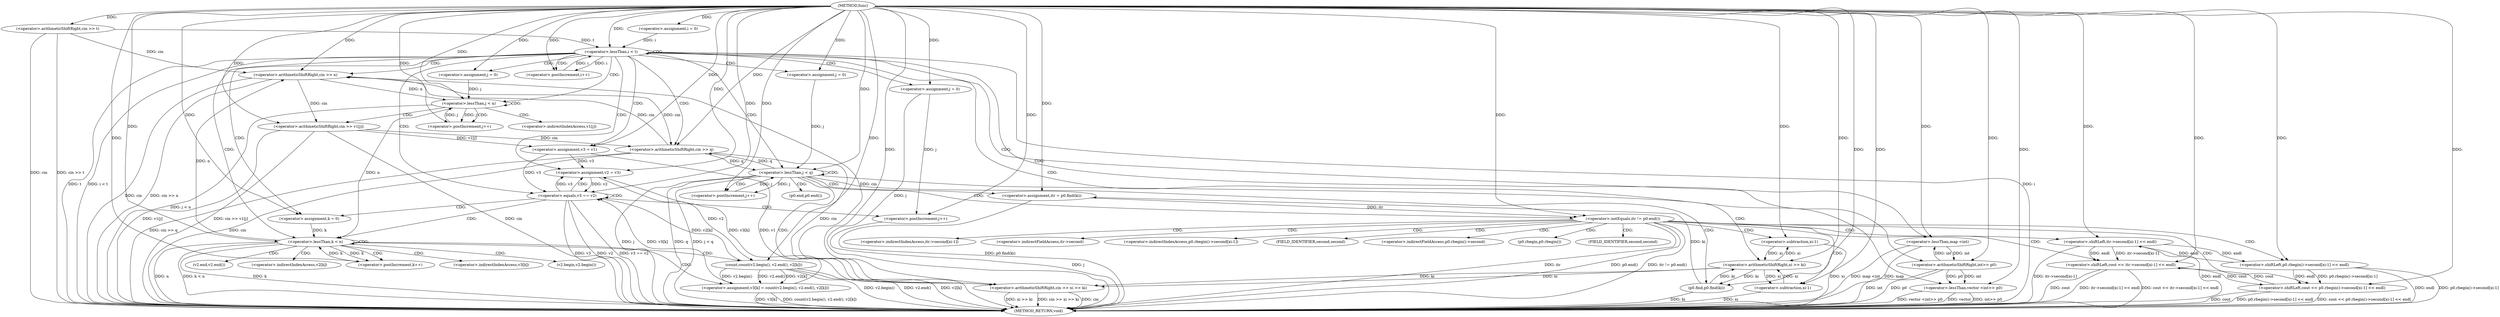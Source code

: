 digraph "func" {  
"1000101" [label = "(METHOD,func)" ]
"1000244" [label = "(METHOD_RETURN,void)" ]
"1000108" [label = "(<operator>.arithmeticShiftRight,cin >> t)" ]
"1000113" [label = "(<operator>.assignment,i = 0)" ]
"1000116" [label = "(<operator>.lessThan,i < t)" ]
"1000119" [label = "(<operator>.postIncrement,i++)" ]
"1000122" [label = "(<operator>.arithmeticShiftRight,cin >> n)" ]
"1000151" [label = "(<operator>.assignment,v3 = v1)" ]
"1000193" [label = "(<operator>.arithmeticShiftRight,cin >> q)" ]
"1000127" [label = "(<operator>.lessThan,map <int)" ]
"1000130" [label = "(<operator>.lessThan,vector <int>> p0)" ]
"1000137" [label = "(<operator>.assignment,j = 0)" ]
"1000140" [label = "(<operator>.lessThan,j < n)" ]
"1000143" [label = "(<operator>.postIncrement,j++)" ]
"1000145" [label = "(<operator>.arithmeticShiftRight,cin >> v1[j])" ]
"1000157" [label = "(<operator>.assignment,j = 0)" ]
"1000160" [label = "(<operator>.postIncrement,j++)" ]
"1000198" [label = "(<operator>.assignment,j = 0)" ]
"1000201" [label = "(<operator>.lessThan,j < q)" ]
"1000204" [label = "(<operator>.postIncrement,j++)" ]
"1000164" [label = "(<operator>.assignment,v2 = v3)" ]
"1000207" [label = "(<operator>.arithmeticShiftRight,cin >> xi >> ki)" ]
"1000213" [label = "(<operator>.assignment,itr = p0.find(ki))" ]
"1000132" [label = "(<operator>.arithmeticShiftRight,int>> p0)" ]
"1000169" [label = "(<operator>.assignment,k = 0)" ]
"1000172" [label = "(<operator>.lessThan,k < n)" ]
"1000175" [label = "(<operator>.postIncrement,k++)" ]
"1000177" [label = "(<operator>.assignment,v3[k] = count(v2.begin(), v2.end(), v2[k]))" ]
"1000188" [label = "(<operator>.equals,v3 == v2)" ]
"1000218" [label = "(<operator>.notEquals,itr != p0.end())" ]
"1000221" [label = "(<operator>.shiftLeft,cout << itr->second[xi-1] << endl)" ]
"1000209" [label = "(<operator>.arithmeticShiftRight,xi >> ki)" ]
"1000215" [label = "(p0.find,p0.find(ki))" ]
"1000233" [label = "(<operator>.shiftLeft,cout << p0.rbegin()->second[xi-1] << endl)" ]
"1000181" [label = "(count,count(v2.begin(), v2.end(), v2[k]))" ]
"1000223" [label = "(<operator>.shiftLeft,itr->second[xi-1] << endl)" ]
"1000235" [label = "(<operator>.shiftLeft,p0.rbegin()->second[xi-1] << endl)" ]
"1000228" [label = "(<operator>.subtraction,xi-1)" ]
"1000240" [label = "(<operator>.subtraction,xi-1)" ]
"1000147" [label = "(<operator>.indirectIndexAccess,v1[j])" ]
"1000178" [label = "(<operator>.indirectIndexAccess,v3[k])" ]
"1000220" [label = "(p0.end,p0.end())" ]
"1000182" [label = "(v2.begin,v2.begin())" ]
"1000183" [label = "(v2.end,v2.end())" ]
"1000184" [label = "(<operator>.indirectIndexAccess,v2[k])" ]
"1000224" [label = "(<operator>.indirectIndexAccess,itr->second[xi-1])" ]
"1000225" [label = "(<operator>.indirectFieldAccess,itr->second)" ]
"1000236" [label = "(<operator>.indirectIndexAccess,p0.rbegin()->second[xi-1])" ]
"1000227" [label = "(FIELD_IDENTIFIER,second,second)" ]
"1000237" [label = "(<operator>.indirectFieldAccess,p0.rbegin()->second)" ]
"1000238" [label = "(p0.rbegin,p0.rbegin())" ]
"1000239" [label = "(FIELD_IDENTIFIER,second,second)" ]
  "1000108" -> "1000244"  [ label = "DDG: cin"] 
  "1000108" -> "1000244"  [ label = "DDG: cin >> t"] 
  "1000116" -> "1000244"  [ label = "DDG: i"] 
  "1000116" -> "1000244"  [ label = "DDG: t"] 
  "1000116" -> "1000244"  [ label = "DDG: i < t"] 
  "1000122" -> "1000244"  [ label = "DDG: cin"] 
  "1000122" -> "1000244"  [ label = "DDG: cin >> n"] 
  "1000127" -> "1000244"  [ label = "DDG: map <int"] 
  "1000132" -> "1000244"  [ label = "DDG: int"] 
  "1000130" -> "1000244"  [ label = "DDG: int>> p0"] 
  "1000130" -> "1000244"  [ label = "DDG: vector <int>> p0"] 
  "1000140" -> "1000244"  [ label = "DDG: j < n"] 
  "1000151" -> "1000244"  [ label = "DDG: v1"] 
  "1000157" -> "1000244"  [ label = "DDG: j"] 
  "1000172" -> "1000244"  [ label = "DDG: k"] 
  "1000172" -> "1000244"  [ label = "DDG: n"] 
  "1000172" -> "1000244"  [ label = "DDG: k < n"] 
  "1000188" -> "1000244"  [ label = "DDG: v3"] 
  "1000188" -> "1000244"  [ label = "DDG: v2"] 
  "1000188" -> "1000244"  [ label = "DDG: v3 == v2"] 
  "1000160" -> "1000244"  [ label = "DDG: j"] 
  "1000193" -> "1000244"  [ label = "DDG: cin"] 
  "1000193" -> "1000244"  [ label = "DDG: cin >> q"] 
  "1000201" -> "1000244"  [ label = "DDG: j"] 
  "1000201" -> "1000244"  [ label = "DDG: q"] 
  "1000201" -> "1000244"  [ label = "DDG: j < q"] 
  "1000207" -> "1000244"  [ label = "DDG: cin"] 
  "1000207" -> "1000244"  [ label = "DDG: xi >> ki"] 
  "1000207" -> "1000244"  [ label = "DDG: cin >> xi >> ki"] 
  "1000215" -> "1000244"  [ label = "DDG: ki"] 
  "1000213" -> "1000244"  [ label = "DDG: p0.find(ki)"] 
  "1000218" -> "1000244"  [ label = "DDG: itr"] 
  "1000218" -> "1000244"  [ label = "DDG: p0.end()"] 
  "1000218" -> "1000244"  [ label = "DDG: itr != p0.end()"] 
  "1000233" -> "1000244"  [ label = "DDG: cout"] 
  "1000240" -> "1000244"  [ label = "DDG: xi"] 
  "1000235" -> "1000244"  [ label = "DDG: p0.rbegin()->second[xi-1]"] 
  "1000235" -> "1000244"  [ label = "DDG: endl"] 
  "1000233" -> "1000244"  [ label = "DDG: p0.rbegin()->second[xi-1] << endl"] 
  "1000233" -> "1000244"  [ label = "DDG: cout << p0.rbegin()->second[xi-1] << endl"] 
  "1000221" -> "1000244"  [ label = "DDG: cout"] 
  "1000228" -> "1000244"  [ label = "DDG: xi"] 
  "1000223" -> "1000244"  [ label = "DDG: itr->second[xi-1]"] 
  "1000223" -> "1000244"  [ label = "DDG: endl"] 
  "1000221" -> "1000244"  [ label = "DDG: itr->second[xi-1] << endl"] 
  "1000221" -> "1000244"  [ label = "DDG: cout << itr->second[xi-1] << endl"] 
  "1000177" -> "1000244"  [ label = "DDG: v3[k]"] 
  "1000181" -> "1000244"  [ label = "DDG: v2.begin()"] 
  "1000181" -> "1000244"  [ label = "DDG: v2.end()"] 
  "1000181" -> "1000244"  [ label = "DDG: v2[k]"] 
  "1000177" -> "1000244"  [ label = "DDG: count(v2.begin(), v2.end(), v2[k])"] 
  "1000145" -> "1000244"  [ label = "DDG: cin"] 
  "1000145" -> "1000244"  [ label = "DDG: v1[j]"] 
  "1000145" -> "1000244"  [ label = "DDG: cin >> v1[j]"] 
  "1000127" -> "1000244"  [ label = "DDG: map"] 
  "1000132" -> "1000244"  [ label = "DDG: p0"] 
  "1000130" -> "1000244"  [ label = "DDG: vector"] 
  "1000101" -> "1000108"  [ label = "DDG: "] 
  "1000101" -> "1000113"  [ label = "DDG: "] 
  "1000113" -> "1000116"  [ label = "DDG: i"] 
  "1000119" -> "1000116"  [ label = "DDG: i"] 
  "1000101" -> "1000116"  [ label = "DDG: "] 
  "1000108" -> "1000116"  [ label = "DDG: t"] 
  "1000116" -> "1000119"  [ label = "DDG: i"] 
  "1000101" -> "1000119"  [ label = "DDG: "] 
  "1000145" -> "1000151"  [ label = "DDG: v1[j]"] 
  "1000101" -> "1000151"  [ label = "DDG: "] 
  "1000108" -> "1000122"  [ label = "DDG: cin"] 
  "1000193" -> "1000122"  [ label = "DDG: cin"] 
  "1000207" -> "1000122"  [ label = "DDG: cin"] 
  "1000101" -> "1000122"  [ label = "DDG: "] 
  "1000172" -> "1000122"  [ label = "DDG: n"] 
  "1000101" -> "1000137"  [ label = "DDG: "] 
  "1000101" -> "1000157"  [ label = "DDG: "] 
  "1000122" -> "1000193"  [ label = "DDG: cin"] 
  "1000145" -> "1000193"  [ label = "DDG: cin"] 
  "1000101" -> "1000193"  [ label = "DDG: "] 
  "1000201" -> "1000193"  [ label = "DDG: q"] 
  "1000101" -> "1000198"  [ label = "DDG: "] 
  "1000101" -> "1000127"  [ label = "DDG: "] 
  "1000132" -> "1000127"  [ label = "DDG: int"] 
  "1000101" -> "1000130"  [ label = "DDG: "] 
  "1000132" -> "1000130"  [ label = "DDG: int"] 
  "1000132" -> "1000130"  [ label = "DDG: p0"] 
  "1000137" -> "1000140"  [ label = "DDG: j"] 
  "1000143" -> "1000140"  [ label = "DDG: j"] 
  "1000101" -> "1000140"  [ label = "DDG: "] 
  "1000122" -> "1000140"  [ label = "DDG: n"] 
  "1000140" -> "1000143"  [ label = "DDG: j"] 
  "1000101" -> "1000143"  [ label = "DDG: "] 
  "1000122" -> "1000145"  [ label = "DDG: cin"] 
  "1000101" -> "1000145"  [ label = "DDG: "] 
  "1000157" -> "1000160"  [ label = "DDG: j"] 
  "1000101" -> "1000160"  [ label = "DDG: "] 
  "1000151" -> "1000164"  [ label = "DDG: v3"] 
  "1000188" -> "1000164"  [ label = "DDG: v3"] 
  "1000177" -> "1000164"  [ label = "DDG: v3[k]"] 
  "1000101" -> "1000164"  [ label = "DDG: "] 
  "1000198" -> "1000201"  [ label = "DDG: j"] 
  "1000204" -> "1000201"  [ label = "DDG: j"] 
  "1000101" -> "1000201"  [ label = "DDG: "] 
  "1000193" -> "1000201"  [ label = "DDG: q"] 
  "1000201" -> "1000204"  [ label = "DDG: j"] 
  "1000101" -> "1000204"  [ label = "DDG: "] 
  "1000215" -> "1000213"  [ label = "DDG: ki"] 
  "1000127" -> "1000132"  [ label = "DDG: int"] 
  "1000101" -> "1000132"  [ label = "DDG: "] 
  "1000101" -> "1000169"  [ label = "DDG: "] 
  "1000181" -> "1000177"  [ label = "DDG: v2.begin()"] 
  "1000181" -> "1000177"  [ label = "DDG: v2.end()"] 
  "1000181" -> "1000177"  [ label = "DDG: v2[k]"] 
  "1000193" -> "1000207"  [ label = "DDG: cin"] 
  "1000101" -> "1000207"  [ label = "DDG: "] 
  "1000209" -> "1000207"  [ label = "DDG: xi"] 
  "1000209" -> "1000207"  [ label = "DDG: ki"] 
  "1000101" -> "1000213"  [ label = "DDG: "] 
  "1000169" -> "1000172"  [ label = "DDG: k"] 
  "1000175" -> "1000172"  [ label = "DDG: k"] 
  "1000101" -> "1000172"  [ label = "DDG: "] 
  "1000140" -> "1000172"  [ label = "DDG: n"] 
  "1000172" -> "1000175"  [ label = "DDG: k"] 
  "1000101" -> "1000175"  [ label = "DDG: "] 
  "1000177" -> "1000188"  [ label = "DDG: v3[k]"] 
  "1000101" -> "1000188"  [ label = "DDG: "] 
  "1000151" -> "1000188"  [ label = "DDG: v3"] 
  "1000164" -> "1000188"  [ label = "DDG: v2"] 
  "1000181" -> "1000188"  [ label = "DDG: v2[k]"] 
  "1000240" -> "1000209"  [ label = "DDG: xi"] 
  "1000228" -> "1000209"  [ label = "DDG: xi"] 
  "1000101" -> "1000209"  [ label = "DDG: "] 
  "1000215" -> "1000209"  [ label = "DDG: ki"] 
  "1000209" -> "1000215"  [ label = "DDG: ki"] 
  "1000101" -> "1000215"  [ label = "DDG: "] 
  "1000213" -> "1000218"  [ label = "DDG: itr"] 
  "1000101" -> "1000218"  [ label = "DDG: "] 
  "1000233" -> "1000221"  [ label = "DDG: cout"] 
  "1000101" -> "1000221"  [ label = "DDG: "] 
  "1000223" -> "1000221"  [ label = "DDG: endl"] 
  "1000223" -> "1000221"  [ label = "DDG: itr->second[xi-1]"] 
  "1000101" -> "1000181"  [ label = "DDG: "] 
  "1000164" -> "1000181"  [ label = "DDG: v2"] 
  "1000235" -> "1000223"  [ label = "DDG: endl"] 
  "1000101" -> "1000223"  [ label = "DDG: "] 
  "1000221" -> "1000233"  [ label = "DDG: cout"] 
  "1000101" -> "1000233"  [ label = "DDG: "] 
  "1000235" -> "1000233"  [ label = "DDG: endl"] 
  "1000235" -> "1000233"  [ label = "DDG: p0.rbegin()->second[xi-1]"] 
  "1000223" -> "1000235"  [ label = "DDG: endl"] 
  "1000101" -> "1000235"  [ label = "DDG: "] 
  "1000209" -> "1000228"  [ label = "DDG: xi"] 
  "1000101" -> "1000228"  [ label = "DDG: "] 
  "1000209" -> "1000240"  [ label = "DDG: xi"] 
  "1000101" -> "1000240"  [ label = "DDG: "] 
  "1000116" -> "1000164"  [ label = "CDG: "] 
  "1000116" -> "1000127"  [ label = "CDG: "] 
  "1000116" -> "1000157"  [ label = "CDG: "] 
  "1000116" -> "1000122"  [ label = "CDG: "] 
  "1000116" -> "1000188"  [ label = "CDG: "] 
  "1000116" -> "1000132"  [ label = "CDG: "] 
  "1000116" -> "1000151"  [ label = "CDG: "] 
  "1000116" -> "1000130"  [ label = "CDG: "] 
  "1000116" -> "1000172"  [ label = "CDG: "] 
  "1000116" -> "1000169"  [ label = "CDG: "] 
  "1000116" -> "1000137"  [ label = "CDG: "] 
  "1000116" -> "1000140"  [ label = "CDG: "] 
  "1000116" -> "1000116"  [ label = "CDG: "] 
  "1000116" -> "1000201"  [ label = "CDG: "] 
  "1000116" -> "1000198"  [ label = "CDG: "] 
  "1000116" -> "1000119"  [ label = "CDG: "] 
  "1000116" -> "1000193"  [ label = "CDG: "] 
  "1000140" -> "1000145"  [ label = "CDG: "] 
  "1000140" -> "1000143"  [ label = "CDG: "] 
  "1000140" -> "1000147"  [ label = "CDG: "] 
  "1000140" -> "1000140"  [ label = "CDG: "] 
  "1000201" -> "1000204"  [ label = "CDG: "] 
  "1000201" -> "1000220"  [ label = "CDG: "] 
  "1000201" -> "1000201"  [ label = "CDG: "] 
  "1000201" -> "1000213"  [ label = "CDG: "] 
  "1000201" -> "1000215"  [ label = "CDG: "] 
  "1000201" -> "1000207"  [ label = "CDG: "] 
  "1000201" -> "1000218"  [ label = "CDG: "] 
  "1000201" -> "1000209"  [ label = "CDG: "] 
  "1000172" -> "1000182"  [ label = "CDG: "] 
  "1000172" -> "1000183"  [ label = "CDG: "] 
  "1000172" -> "1000175"  [ label = "CDG: "] 
  "1000172" -> "1000172"  [ label = "CDG: "] 
  "1000172" -> "1000178"  [ label = "CDG: "] 
  "1000172" -> "1000184"  [ label = "CDG: "] 
  "1000172" -> "1000177"  [ label = "CDG: "] 
  "1000172" -> "1000181"  [ label = "CDG: "] 
  "1000188" -> "1000164"  [ label = "CDG: "] 
  "1000188" -> "1000188"  [ label = "CDG: "] 
  "1000188" -> "1000160"  [ label = "CDG: "] 
  "1000188" -> "1000172"  [ label = "CDG: "] 
  "1000188" -> "1000169"  [ label = "CDG: "] 
  "1000218" -> "1000238"  [ label = "CDG: "] 
  "1000218" -> "1000221"  [ label = "CDG: "] 
  "1000218" -> "1000233"  [ label = "CDG: "] 
  "1000218" -> "1000227"  [ label = "CDG: "] 
  "1000218" -> "1000236"  [ label = "CDG: "] 
  "1000218" -> "1000235"  [ label = "CDG: "] 
  "1000218" -> "1000224"  [ label = "CDG: "] 
  "1000218" -> "1000240"  [ label = "CDG: "] 
  "1000218" -> "1000239"  [ label = "CDG: "] 
  "1000218" -> "1000225"  [ label = "CDG: "] 
  "1000218" -> "1000237"  [ label = "CDG: "] 
  "1000218" -> "1000223"  [ label = "CDG: "] 
  "1000218" -> "1000228"  [ label = "CDG: "] 
}
